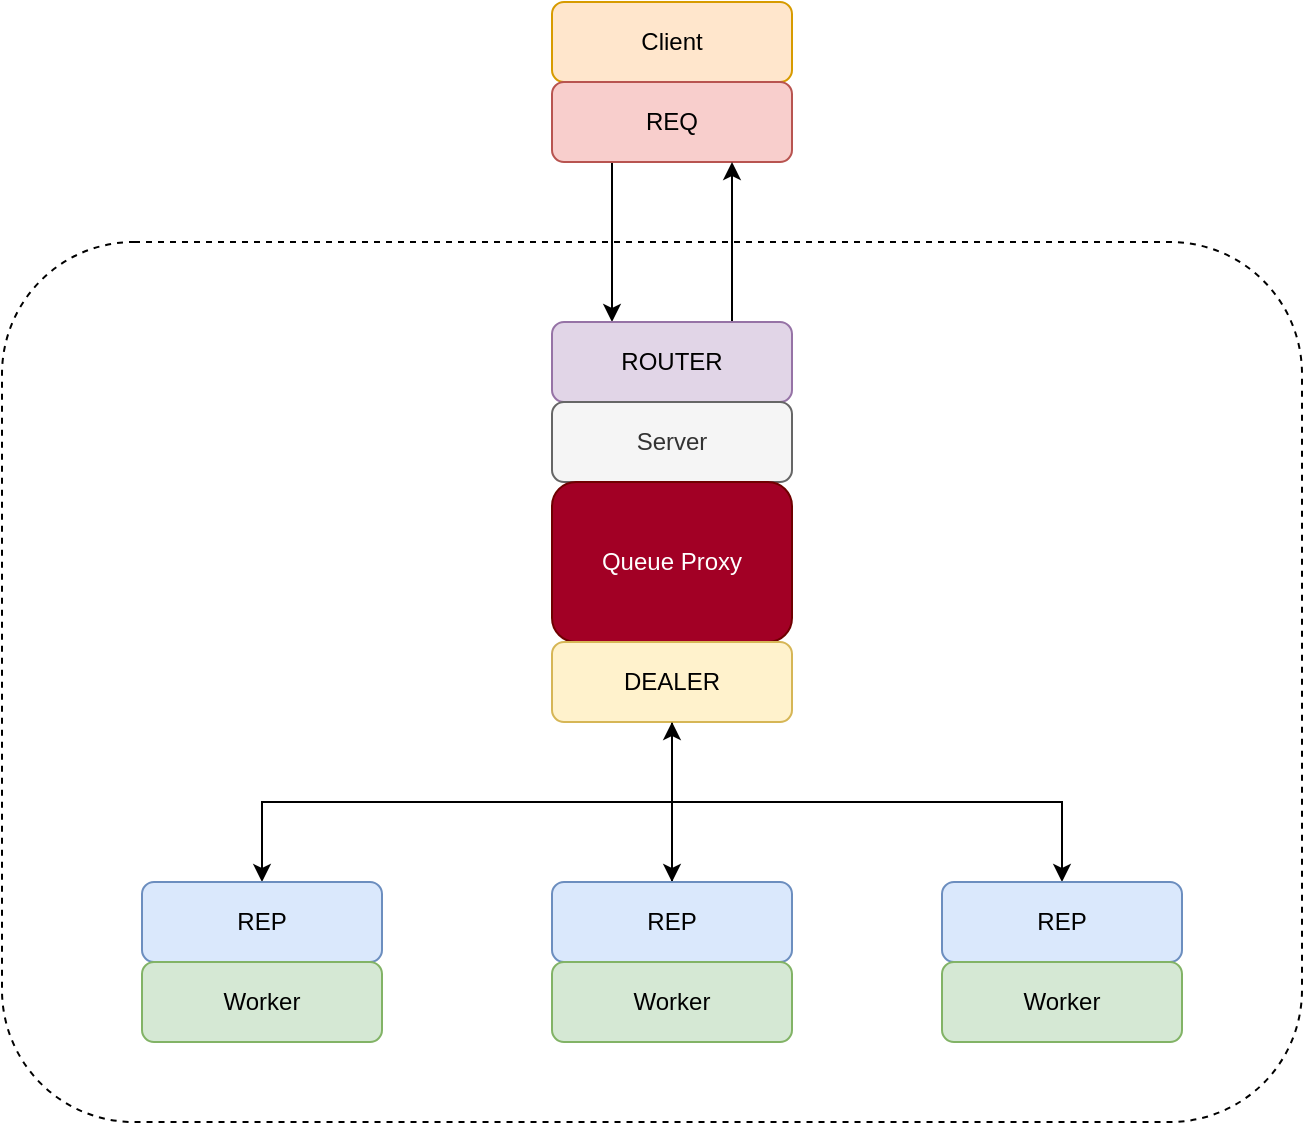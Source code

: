 <mxfile version="27.1.4">
  <diagram name="Page-1" id="q7nlDnSmBXF5uVsEPn9I">
    <mxGraphModel dx="1356" dy="763" grid="1" gridSize="10" guides="1" tooltips="1" connect="1" arrows="1" fold="1" page="1" pageScale="1" pageWidth="850" pageHeight="1100" math="0" shadow="0">
      <root>
        <mxCell id="0" />
        <mxCell id="1" parent="0" />
        <mxCell id="ApBD_CIV5Xds5tjFbwub-19" value="" style="rounded=1;whiteSpace=wrap;html=1;dashed=1;" vertex="1" parent="1">
          <mxGeometry x="100" y="320" width="650" height="440" as="geometry" />
        </mxCell>
        <mxCell id="ApBD_CIV5Xds5tjFbwub-1" value="Client" style="rounded=1;whiteSpace=wrap;html=1;fillColor=#ffe6cc;strokeColor=#d79b00;" vertex="1" parent="1">
          <mxGeometry x="375" y="200" width="120" height="40" as="geometry" />
        </mxCell>
        <mxCell id="ApBD_CIV5Xds5tjFbwub-13" style="edgeStyle=orthogonalEdgeStyle;rounded=0;orthogonalLoop=1;jettySize=auto;html=1;exitX=0.25;exitY=1;exitDx=0;exitDy=0;entryX=0.25;entryY=0;entryDx=0;entryDy=0;" edge="1" parent="1" source="ApBD_CIV5Xds5tjFbwub-2" target="ApBD_CIV5Xds5tjFbwub-3">
          <mxGeometry relative="1" as="geometry" />
        </mxCell>
        <mxCell id="ApBD_CIV5Xds5tjFbwub-2" value="REQ" style="rounded=1;whiteSpace=wrap;html=1;fillColor=#f8cecc;strokeColor=#b85450;" vertex="1" parent="1">
          <mxGeometry x="375" y="240" width="120" height="40" as="geometry" />
        </mxCell>
        <mxCell id="ApBD_CIV5Xds5tjFbwub-14" style="edgeStyle=orthogonalEdgeStyle;rounded=0;orthogonalLoop=1;jettySize=auto;html=1;exitX=0.75;exitY=0;exitDx=0;exitDy=0;entryX=0.75;entryY=1;entryDx=0;entryDy=0;" edge="1" parent="1" source="ApBD_CIV5Xds5tjFbwub-3" target="ApBD_CIV5Xds5tjFbwub-2">
          <mxGeometry relative="1" as="geometry" />
        </mxCell>
        <mxCell id="ApBD_CIV5Xds5tjFbwub-3" value="ROUTER" style="rounded=1;whiteSpace=wrap;html=1;fillColor=#e1d5e7;strokeColor=#9673a6;" vertex="1" parent="1">
          <mxGeometry x="375" y="360" width="120" height="40" as="geometry" />
        </mxCell>
        <mxCell id="ApBD_CIV5Xds5tjFbwub-4" value="Server" style="rounded=1;whiteSpace=wrap;html=1;fillColor=#f5f5f5;fontColor=#333333;strokeColor=#666666;" vertex="1" parent="1">
          <mxGeometry x="375" y="400" width="120" height="40" as="geometry" />
        </mxCell>
        <mxCell id="ApBD_CIV5Xds5tjFbwub-5" value="Queue Proxy" style="rounded=1;whiteSpace=wrap;html=1;fillColor=#a20025;fontColor=#ffffff;strokeColor=#6F0000;" vertex="1" parent="1">
          <mxGeometry x="375" y="440" width="120" height="80" as="geometry" />
        </mxCell>
        <mxCell id="ApBD_CIV5Xds5tjFbwub-15" style="edgeStyle=orthogonalEdgeStyle;rounded=0;orthogonalLoop=1;jettySize=auto;html=1;exitX=0.5;exitY=1;exitDx=0;exitDy=0;entryX=0.5;entryY=0;entryDx=0;entryDy=0;" edge="1" parent="1" source="ApBD_CIV5Xds5tjFbwub-6" target="ApBD_CIV5Xds5tjFbwub-9">
          <mxGeometry relative="1" as="geometry" />
        </mxCell>
        <mxCell id="ApBD_CIV5Xds5tjFbwub-16" style="edgeStyle=orthogonalEdgeStyle;rounded=0;orthogonalLoop=1;jettySize=auto;html=1;exitX=0.5;exitY=1;exitDx=0;exitDy=0;entryX=0.5;entryY=0;entryDx=0;entryDy=0;" edge="1" parent="1" source="ApBD_CIV5Xds5tjFbwub-6" target="ApBD_CIV5Xds5tjFbwub-7">
          <mxGeometry relative="1" as="geometry" />
        </mxCell>
        <mxCell id="ApBD_CIV5Xds5tjFbwub-17" style="edgeStyle=orthogonalEdgeStyle;rounded=0;orthogonalLoop=1;jettySize=auto;html=1;exitX=0.5;exitY=1;exitDx=0;exitDy=0;entryX=0.5;entryY=0;entryDx=0;entryDy=0;" edge="1" parent="1" source="ApBD_CIV5Xds5tjFbwub-6" target="ApBD_CIV5Xds5tjFbwub-11">
          <mxGeometry relative="1" as="geometry" />
        </mxCell>
        <mxCell id="ApBD_CIV5Xds5tjFbwub-6" value="DEALER" style="rounded=1;whiteSpace=wrap;html=1;fillColor=#fff2cc;strokeColor=#d6b656;" vertex="1" parent="1">
          <mxGeometry x="375" y="520" width="120" height="40" as="geometry" />
        </mxCell>
        <mxCell id="ApBD_CIV5Xds5tjFbwub-7" value="REP" style="rounded=1;whiteSpace=wrap;html=1;fillColor=#dae8fc;strokeColor=#6c8ebf;" vertex="1" parent="1">
          <mxGeometry x="170" y="640" width="120" height="40" as="geometry" />
        </mxCell>
        <mxCell id="ApBD_CIV5Xds5tjFbwub-8" value="Worker" style="rounded=1;whiteSpace=wrap;html=1;fillColor=#d5e8d4;strokeColor=#82b366;" vertex="1" parent="1">
          <mxGeometry x="170" y="680" width="120" height="40" as="geometry" />
        </mxCell>
        <mxCell id="ApBD_CIV5Xds5tjFbwub-18" style="edgeStyle=orthogonalEdgeStyle;rounded=0;orthogonalLoop=1;jettySize=auto;html=1;exitX=0.5;exitY=0;exitDx=0;exitDy=0;entryX=0.5;entryY=1;entryDx=0;entryDy=0;" edge="1" parent="1" source="ApBD_CIV5Xds5tjFbwub-9" target="ApBD_CIV5Xds5tjFbwub-6">
          <mxGeometry relative="1" as="geometry" />
        </mxCell>
        <mxCell id="ApBD_CIV5Xds5tjFbwub-9" value="REP" style="rounded=1;whiteSpace=wrap;html=1;fillColor=#dae8fc;strokeColor=#6c8ebf;" vertex="1" parent="1">
          <mxGeometry x="375" y="640" width="120" height="40" as="geometry" />
        </mxCell>
        <mxCell id="ApBD_CIV5Xds5tjFbwub-10" value="Worker" style="rounded=1;whiteSpace=wrap;html=1;fillColor=#d5e8d4;strokeColor=#82b366;" vertex="1" parent="1">
          <mxGeometry x="375" y="680" width="120" height="40" as="geometry" />
        </mxCell>
        <mxCell id="ApBD_CIV5Xds5tjFbwub-11" value="REP" style="rounded=1;whiteSpace=wrap;html=1;fillColor=#dae8fc;strokeColor=#6c8ebf;" vertex="1" parent="1">
          <mxGeometry x="570" y="640" width="120" height="40" as="geometry" />
        </mxCell>
        <mxCell id="ApBD_CIV5Xds5tjFbwub-12" value="Worker" style="rounded=1;whiteSpace=wrap;html=1;fillColor=#d5e8d4;strokeColor=#82b366;" vertex="1" parent="1">
          <mxGeometry x="570" y="680" width="120" height="40" as="geometry" />
        </mxCell>
      </root>
    </mxGraphModel>
  </diagram>
</mxfile>

